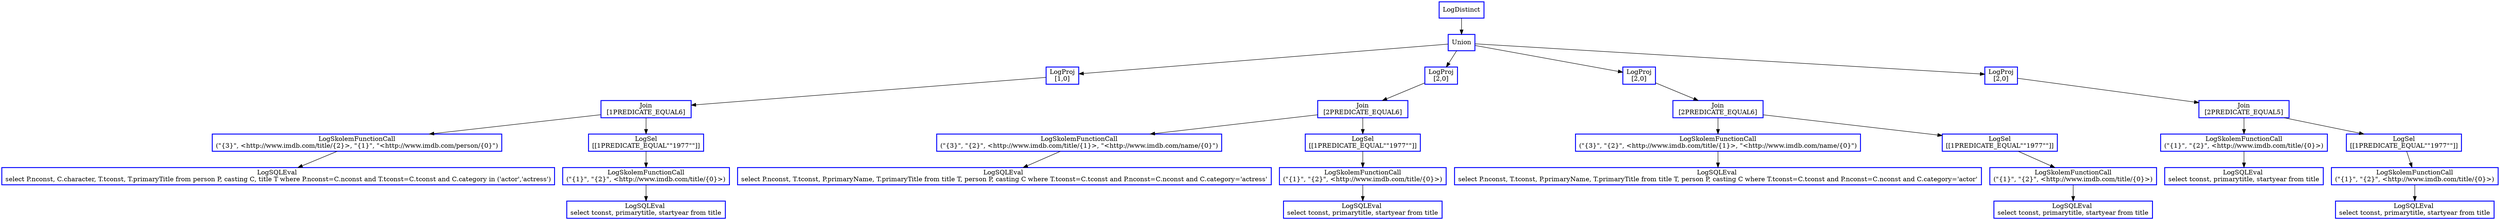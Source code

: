 digraph  g{
node [shape=rectangle, color=black, fontcolor=black, style=bold]
0 [label="LogDistinct" , color = blue] ; 
1 [label="Union", color = blue] ; 
0 -> 1 ; 
2 [label="LogProj
[1,0]" , color = blue] ; 
1 -> 2 ; 
3 [label="Join\n [1PREDICATE_EQUAL6] ", color = blue] ; 
2 -> 3 ; 
4 [label="LogSkolemFunctionCall
(\"{3}\", <http://www.imdb.com/title/{2}>, \"{1}\", \"<http://www.imdb.com/person/{0}\")" , color = blue] ; 
3 -> 4 ; 
5 [label="LogSQLEval 
select P.nconst, C.character, T.tconst, T.primaryTitle from person P, casting C, title T where P.nconst=C.nconst and T.tconst=C.tconst and C.category in ('actor','actress')", color = blue] ; 
4 -> 5 ; 
6 [label="LogSel
[[1PREDICATE_EQUAL\"\"1977\"\"]]" , color = blue] ; 
3 -> 6 ; 
7 [label="LogSkolemFunctionCall
(\"{1}\", \"{2}\", <http://www.imdb.com/title/{0}>)" , color = blue] ; 
6 -> 7 ; 
8 [label="LogSQLEval 
select tconst, primarytitle, startyear from title", color = blue] ; 
7 -> 8 ; 
10 [label="LogProj
[2,0]" , color = blue] ; 
1 -> 10 ; 
11 [label="Join\n [2PREDICATE_EQUAL6] ", color = blue] ; 
10 -> 11 ; 
12 [label="LogSkolemFunctionCall
(\"{3}\", \"{2}\", <http://www.imdb.com/title/{1}>, \"<http://www.imdb.com/name/{0}\")" , color = blue] ; 
11 -> 12 ; 
13 [label="LogSQLEval 
select P.nconst, T.tconst, P.primaryName, T.primaryTitle from title T, person P, casting C where T.tconst=C.tconst and P.nconst=C.nconst and C.category='actress'", color = blue] ; 
12 -> 13 ; 
14 [label="LogSel
[[1PREDICATE_EQUAL\"\"1977\"\"]]" , color = blue] ; 
11 -> 14 ; 
15 [label="LogSkolemFunctionCall
(\"{1}\", \"{2}\", <http://www.imdb.com/title/{0}>)" , color = blue] ; 
14 -> 15 ; 
16 [label="LogSQLEval 
select tconst, primarytitle, startyear from title", color = blue] ; 
15 -> 16 ; 
18 [label="LogProj
[2,0]" , color = blue] ; 
1 -> 18 ; 
19 [label="Join\n [2PREDICATE_EQUAL6] ", color = blue] ; 
18 -> 19 ; 
20 [label="LogSkolemFunctionCall
(\"{3}\", \"{2}\", <http://www.imdb.com/title/{1}>, \"<http://www.imdb.com/name/{0}\")" , color = blue] ; 
19 -> 20 ; 
21 [label="LogSQLEval 
select P.nconst, T.tconst, P.primaryName, T.primaryTitle from title T, person P, casting C where T.tconst=C.tconst and P.nconst=C.nconst and C.category='actor'", color = blue] ; 
20 -> 21 ; 
22 [label="LogSel
[[1PREDICATE_EQUAL\"\"1977\"\"]]" , color = blue] ; 
19 -> 22 ; 
23 [label="LogSkolemFunctionCall
(\"{1}\", \"{2}\", <http://www.imdb.com/title/{0}>)" , color = blue] ; 
22 -> 23 ; 
24 [label="LogSQLEval 
select tconst, primarytitle, startyear from title", color = blue] ; 
23 -> 24 ; 
26 [label="LogProj
[2,0]" , color = blue] ; 
1 -> 26 ; 
27 [label="Join\n [2PREDICATE_EQUAL5] ", color = blue] ; 
26 -> 27 ; 
28 [label="LogSkolemFunctionCall
(\"{1}\", \"{2}\", <http://www.imdb.com/title/{0}>)" , color = blue] ; 
27 -> 28 ; 
29 [label="LogSQLEval 
select tconst, primarytitle, startyear from title", color = blue] ; 
28 -> 29 ; 
30 [label="LogSel
[[1PREDICATE_EQUAL\"\"1977\"\"]]" , color = blue] ; 
27 -> 30 ; 
31 [label="LogSkolemFunctionCall
(\"{1}\", \"{2}\", <http://www.imdb.com/title/{0}>)" , color = blue] ; 
30 -> 31 ; 
32 [label="LogSQLEval 
select tconst, primarytitle, startyear from title", color = blue] ; 
31 -> 32 ; 
}

